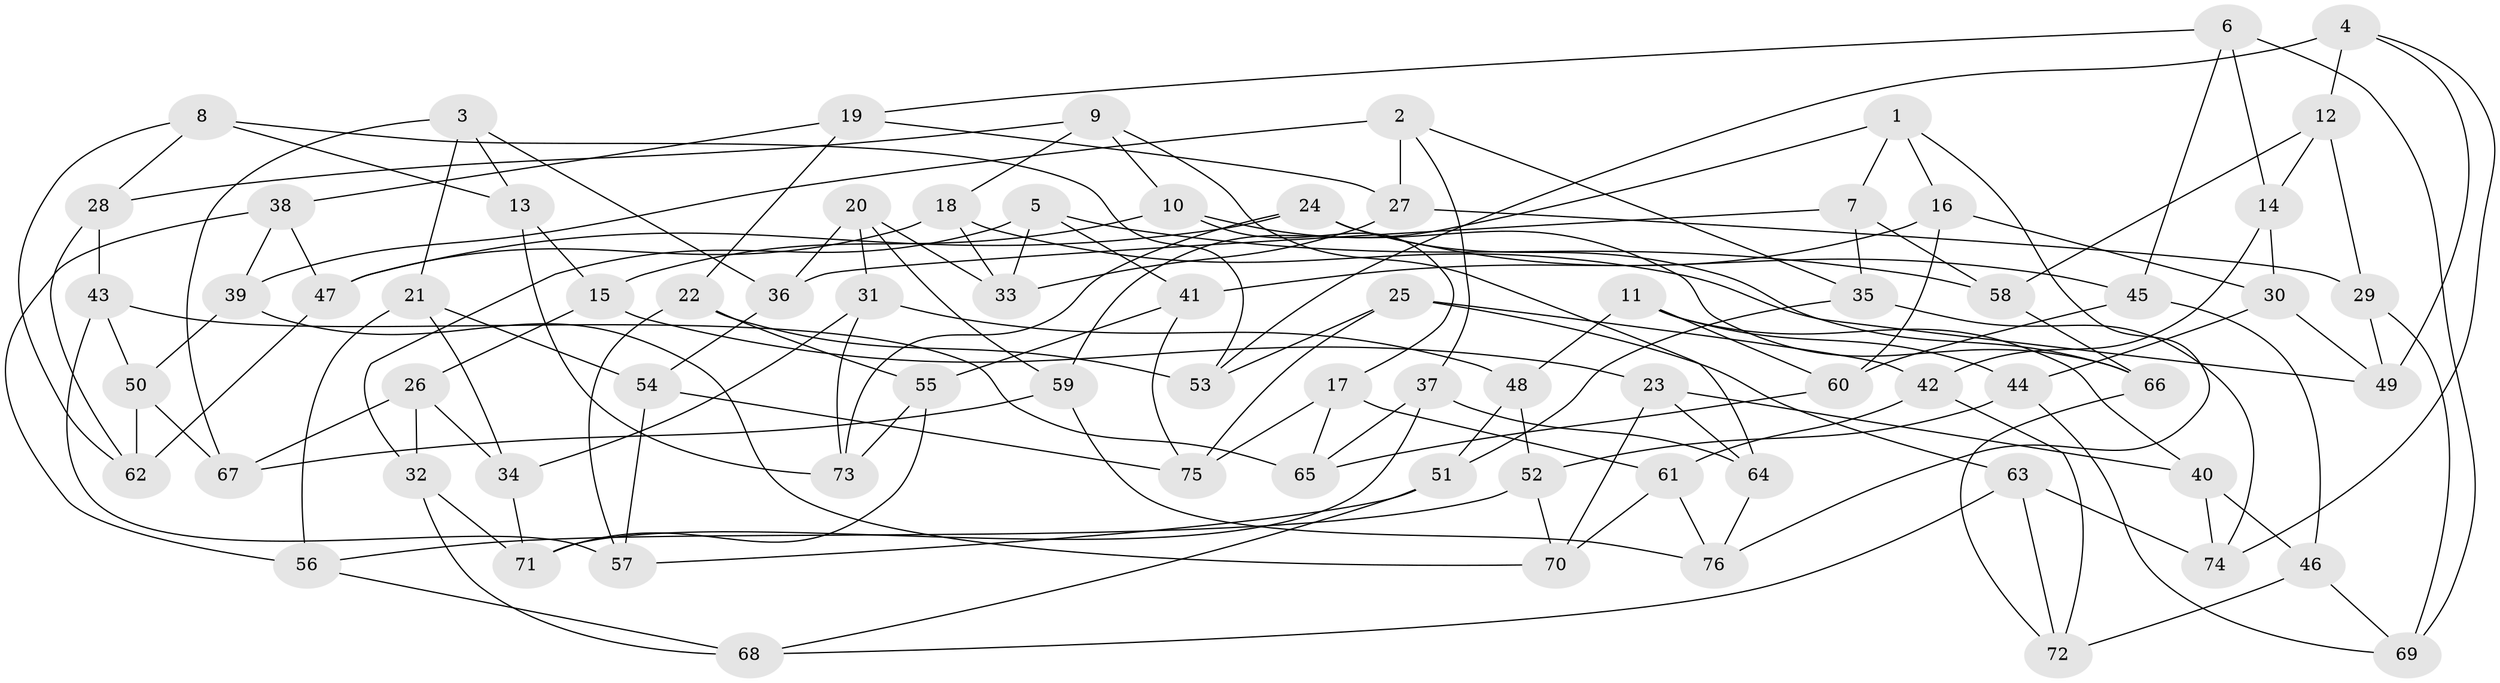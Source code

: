 // coarse degree distribution, {7: 0.018518518518518517, 8: 0.05555555555555555, 11: 0.037037037037037035, 4: 0.7962962962962963, 3: 0.09259259259259259}
// Generated by graph-tools (version 1.1) at 2025/53/03/04/25 22:53:47]
// undirected, 76 vertices, 152 edges
graph export_dot {
  node [color=gray90,style=filled];
  1;
  2;
  3;
  4;
  5;
  6;
  7;
  8;
  9;
  10;
  11;
  12;
  13;
  14;
  15;
  16;
  17;
  18;
  19;
  20;
  21;
  22;
  23;
  24;
  25;
  26;
  27;
  28;
  29;
  30;
  31;
  32;
  33;
  34;
  35;
  36;
  37;
  38;
  39;
  40;
  41;
  42;
  43;
  44;
  45;
  46;
  47;
  48;
  49;
  50;
  51;
  52;
  53;
  54;
  55;
  56;
  57;
  58;
  59;
  60;
  61;
  62;
  63;
  64;
  65;
  66;
  67;
  68;
  69;
  70;
  71;
  72;
  73;
  74;
  75;
  76;
  1 -- 7;
  1 -- 76;
  1 -- 59;
  1 -- 16;
  2 -- 27;
  2 -- 39;
  2 -- 37;
  2 -- 35;
  3 -- 67;
  3 -- 13;
  3 -- 21;
  3 -- 36;
  4 -- 12;
  4 -- 53;
  4 -- 49;
  4 -- 74;
  5 -- 41;
  5 -- 33;
  5 -- 32;
  5 -- 58;
  6 -- 14;
  6 -- 69;
  6 -- 45;
  6 -- 19;
  7 -- 58;
  7 -- 36;
  7 -- 35;
  8 -- 13;
  8 -- 53;
  8 -- 62;
  8 -- 28;
  9 -- 64;
  9 -- 18;
  9 -- 28;
  9 -- 10;
  10 -- 15;
  10 -- 66;
  10 -- 17;
  11 -- 60;
  11 -- 44;
  11 -- 48;
  11 -- 40;
  12 -- 58;
  12 -- 14;
  12 -- 29;
  13 -- 15;
  13 -- 73;
  14 -- 30;
  14 -- 42;
  15 -- 23;
  15 -- 26;
  16 -- 41;
  16 -- 60;
  16 -- 30;
  17 -- 61;
  17 -- 65;
  17 -- 75;
  18 -- 47;
  18 -- 33;
  18 -- 49;
  19 -- 22;
  19 -- 38;
  19 -- 27;
  20 -- 31;
  20 -- 59;
  20 -- 33;
  20 -- 36;
  21 -- 54;
  21 -- 56;
  21 -- 34;
  22 -- 53;
  22 -- 55;
  22 -- 57;
  23 -- 70;
  23 -- 40;
  23 -- 64;
  24 -- 73;
  24 -- 45;
  24 -- 66;
  24 -- 47;
  25 -- 42;
  25 -- 75;
  25 -- 63;
  25 -- 53;
  26 -- 34;
  26 -- 67;
  26 -- 32;
  27 -- 29;
  27 -- 33;
  28 -- 62;
  28 -- 43;
  29 -- 69;
  29 -- 49;
  30 -- 44;
  30 -- 49;
  31 -- 48;
  31 -- 73;
  31 -- 34;
  32 -- 71;
  32 -- 68;
  34 -- 71;
  35 -- 74;
  35 -- 51;
  36 -- 54;
  37 -- 64;
  37 -- 71;
  37 -- 65;
  38 -- 47;
  38 -- 39;
  38 -- 56;
  39 -- 70;
  39 -- 50;
  40 -- 46;
  40 -- 74;
  41 -- 75;
  41 -- 55;
  42 -- 72;
  42 -- 61;
  43 -- 57;
  43 -- 65;
  43 -- 50;
  44 -- 52;
  44 -- 69;
  45 -- 46;
  45 -- 60;
  46 -- 72;
  46 -- 69;
  47 -- 62;
  48 -- 51;
  48 -- 52;
  50 -- 62;
  50 -- 67;
  51 -- 68;
  51 -- 57;
  52 -- 70;
  52 -- 56;
  54 -- 57;
  54 -- 75;
  55 -- 71;
  55 -- 73;
  56 -- 68;
  58 -- 66;
  59 -- 67;
  59 -- 76;
  60 -- 65;
  61 -- 70;
  61 -- 76;
  63 -- 68;
  63 -- 74;
  63 -- 72;
  64 -- 76;
  66 -- 72;
}
